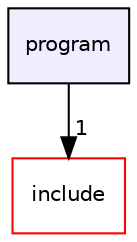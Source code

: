 digraph "program" {
  compound=true
  node [ fontsize="10", fontname="Helvetica"];
  edge [ labelfontsize="10", labelfontname="Helvetica"];
  dir_463302e58bc74c0c35f534f40d40b0a3 [shape=box, label="program", style="filled", fillcolor="#eeeeff", pencolor="black", URL="dir_463302e58bc74c0c35f534f40d40b0a3.html"];
  dir_d44c64559bbebec7f509842c48db8b23 [shape=box label="include" fillcolor="white" style="filled" color="red" URL="dir_d44c64559bbebec7f509842c48db8b23.html"];
  dir_463302e58bc74c0c35f534f40d40b0a3->dir_d44c64559bbebec7f509842c48db8b23 [headlabel="1", labeldistance=1.5 headhref="dir_000003_000000.html"];
}
